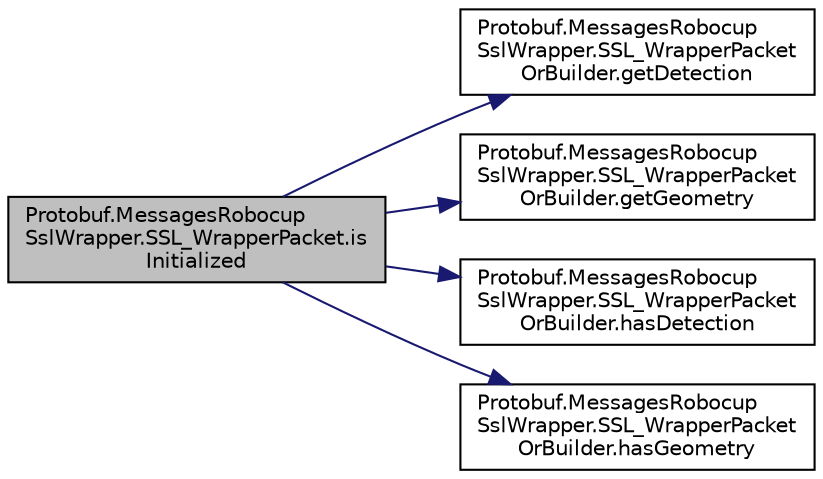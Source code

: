 digraph "Protobuf.MessagesRobocupSslWrapper.SSL_WrapperPacket.isInitialized"
{
 // INTERACTIVE_SVG=YES
  edge [fontname="Helvetica",fontsize="10",labelfontname="Helvetica",labelfontsize="10"];
  node [fontname="Helvetica",fontsize="10",shape=record];
  rankdir="LR";
  Node1 [label="Protobuf.MessagesRobocup\lSslWrapper.SSL_WrapperPacket.is\lInitialized",height=0.2,width=0.4,color="black", fillcolor="grey75", style="filled", fontcolor="black"];
  Node1 -> Node2 [color="midnightblue",fontsize="10",style="solid",fontname="Helvetica"];
  Node2 [label="Protobuf.MessagesRobocup\lSslWrapper.SSL_WrapperPacket\lOrBuilder.getDetection",height=0.2,width=0.4,color="black", fillcolor="white", style="filled",URL="$df/dd3/interface_protobuf_1_1_messages_robocup_ssl_wrapper_1_1_s_s_l___wrapper_packet_or_builder.html#a71374618bdff83b59a1e2669eb5bbe29"];
  Node1 -> Node3 [color="midnightblue",fontsize="10",style="solid",fontname="Helvetica"];
  Node3 [label="Protobuf.MessagesRobocup\lSslWrapper.SSL_WrapperPacket\lOrBuilder.getGeometry",height=0.2,width=0.4,color="black", fillcolor="white", style="filled",URL="$df/dd3/interface_protobuf_1_1_messages_robocup_ssl_wrapper_1_1_s_s_l___wrapper_packet_or_builder.html#a50cd9fb0cf93873ea3b9d3d4f742fbd5"];
  Node1 -> Node4 [color="midnightblue",fontsize="10",style="solid",fontname="Helvetica"];
  Node4 [label="Protobuf.MessagesRobocup\lSslWrapper.SSL_WrapperPacket\lOrBuilder.hasDetection",height=0.2,width=0.4,color="black", fillcolor="white", style="filled",URL="$df/dd3/interface_protobuf_1_1_messages_robocup_ssl_wrapper_1_1_s_s_l___wrapper_packet_or_builder.html#a2752cdd3e854b27464a8619111a29667"];
  Node1 -> Node5 [color="midnightblue",fontsize="10",style="solid",fontname="Helvetica"];
  Node5 [label="Protobuf.MessagesRobocup\lSslWrapper.SSL_WrapperPacket\lOrBuilder.hasGeometry",height=0.2,width=0.4,color="black", fillcolor="white", style="filled",URL="$df/dd3/interface_protobuf_1_1_messages_robocup_ssl_wrapper_1_1_s_s_l___wrapper_packet_or_builder.html#acb24d3dd3e06cae1a889423503bc1b47"];
}
